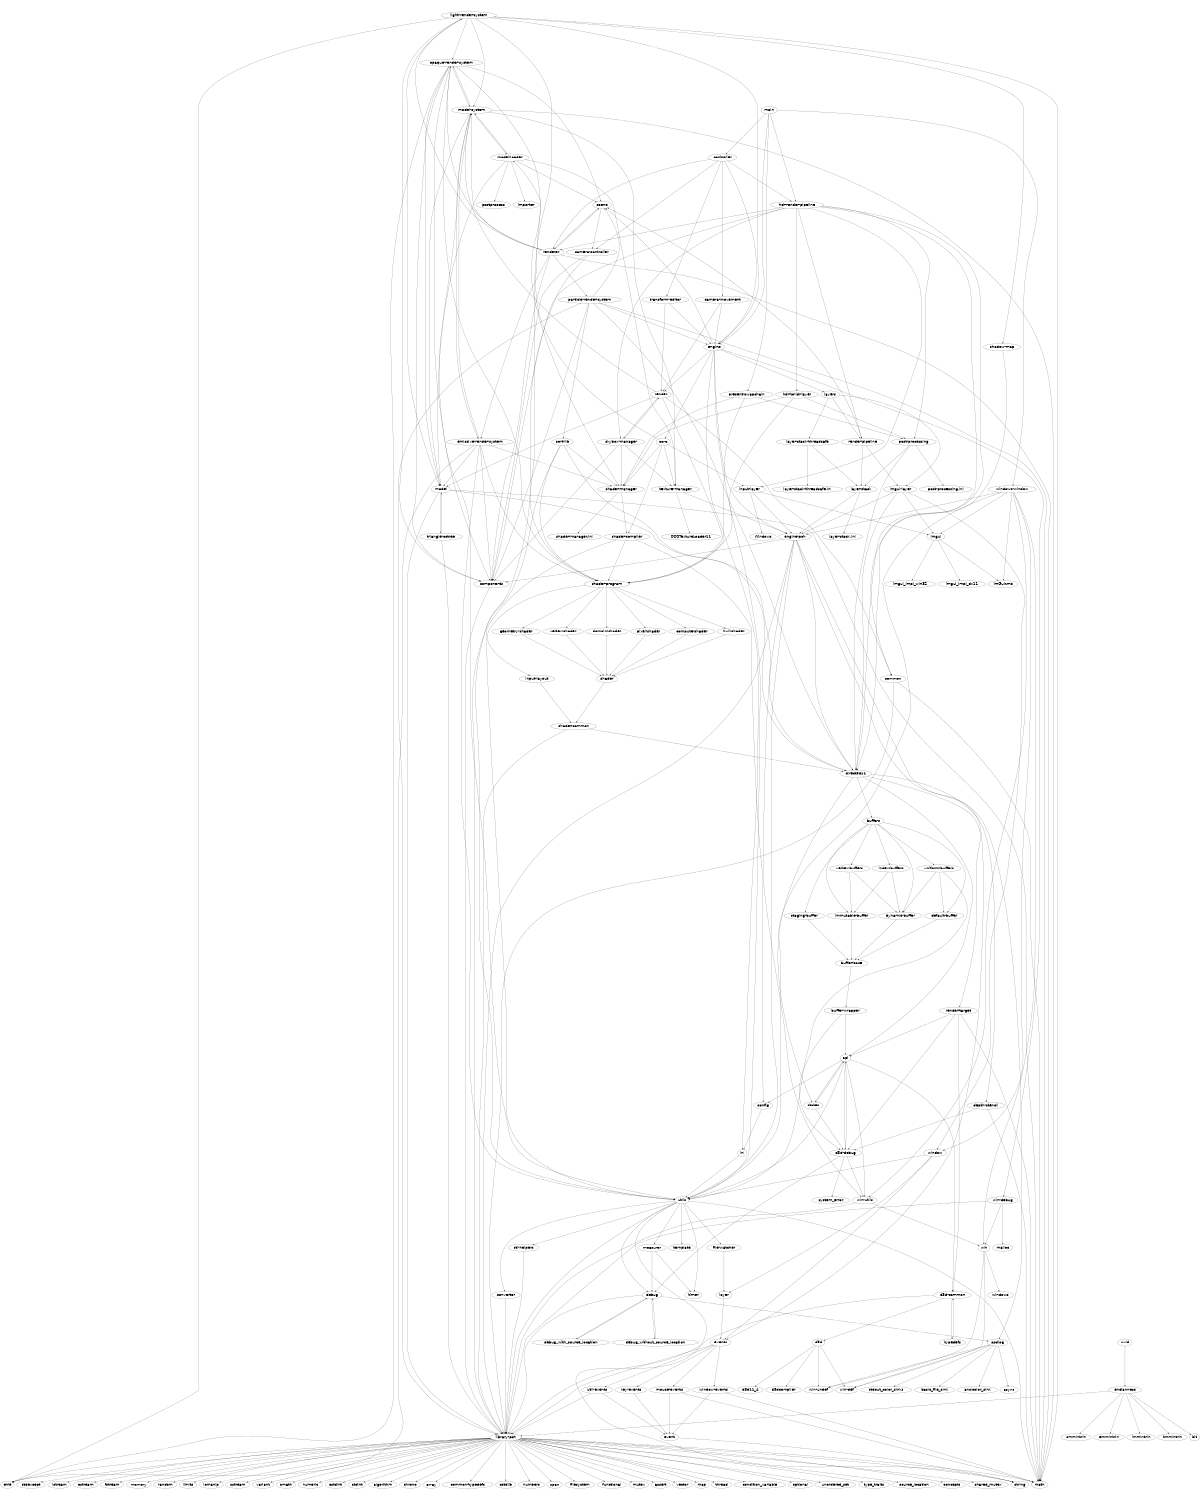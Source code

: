 digraph "source tree" {
    overlap=scale;
    size="8,10";
    ratio="fill";
    fontsize="32";
    fontname="Helvetica";
	node [fontsize="32", fontname="Helvetica"]
	clusterrank="local";
	"immutable-buffer" -> "buffer-base"
	"library-pch" -> "condition_variable"
	"skybox-manager" -> "shader-manager"
	"uniform-buffers" -> "default-buffer"
	"present-swapchain" -> "post-processing"
	"shader-compiler" -> "win-utils"
	"engine-pch" -> "direct3d11"
	"direct3d11" -> "api"
	"library-pch" -> "optional"
	"render-pipeline" -> "layer-stack"
	"opaque-render-system" -> "utils"
	"shader-program" -> "pixel-shader"
	"light-render-system" -> "components"
	"library-pch" -> "unordered_set"
	"model" -> "library-pch"
	"model-loader" -> "texture-manager"
	"library-pch" -> "type_traits"
	"utils" -> "timer"
	"windows-window" -> "utils"
	"shader-common" -> "direct3d11"
	"renderer" -> "emissive-render-system"
	"spdlog" -> "async"
	"emissive-render-system" -> "components"
	"api" -> "win-utils"
	"shader-manager" -> "shader-compiler"
	"camera-movement" -> "render"
	"core" -> "input-layer"
	"window" -> "events"
	"model-system" -> "model-loader"
	"layer" -> "events"
	"emissive-render-system" -> "model-system"
	"windows-window" -> "win"
	"endianness" -> "library-pch"
	"hdr-render-pipeline" -> "renderer"
	"engine" -> "win-debug"
	"hdr-render-pipeline" -> "input-layer"
	"library-pch" -> "source_location"
	"windows-window" -> "imgui"
	"key-events" -> "event"
	"model-loader" -> "scene"
	"library-pch" -> "concepts"
	"library-pch" -> "shared_mutex"
	"library-pch" -> "stdexcept"
	"hdr-render-pipeline" -> "skybox-manager"
	"library-pch" -> "istream"
	"shadow-map" -> "direct3d11"
	"post-processing" -> "direct3d11"
	"model-system" -> "emissive-render-system"
	"light-render-system" -> "opaque-render-system"
	"transform-editor" -> "render"
	"camera-movement" -> "engine"
	"shader-manager" -> "shader-manager.inl"
	"library-pch" -> "ostream"
	"controller" -> "hdr-render-pipeline"
	"utils" -> "measurer"
	"utils" -> "string"
	"core" -> "shader-compiler"
	"compute-shader" -> "shader"
	"light-render-system" -> "model-system"
	"light-render-system" -> "engine"
	"model" -> "direct3d11"
	"mouse-events" -> "event"
	"renderer" -> "opaque-render-system"
	"engine" -> "core"
	"opaque-render-system" -> "scene"
	"debug" -> "debug_without_source_location"
	"endianness" -> "bit"
	"d3d" -> "d3dcompiler"
	"hdr-to-ldr-layer" -> "post-processing"
	"shader-compiler" -> "shader-program"
	"render-target" -> "d3d-common"
	"input-layer" -> "engine-pch"
	"main" -> "engine"
	"states" -> "api"
	"skybox-manager" -> "render"
	"model" -> "math"
	"utils" -> "debug"
	"d3d" -> "d3d11_4"
	"config" -> "ini"
	"win-debug" -> "win"
	"imgui" -> "imgui_impl_win32"
	"hull-shader" -> "shader"
	"present-swapchain" -> "shader-program"
	"win" -> "win-def"
	"scene" -> "renderer"
	"buffers" -> "uniform-buffers"
	"uniform-buffers" -> "dynamic-buffer"
	"shader-program" -> "geometry-shader"
	"controller" -> "camera-movement"
	"debug" -> "library-pch"
	"utils" -> "math"
	"d3d-debug" -> "api"
	"sort-lib" -> "direct3d11"
	"hdr-render-pipeline" -> "components"
	"index-buffers" -> "immutable-buffer"
	"engine-pch" -> "utils"
	"light-render-system" -> "shader-program"
	"opaque-render-system" -> "shader-manager"
	"layers" -> "render-pipeline"
	"debug_with_source_location" -> "debug"
	"layer-stack" -> "engine-pch"
	"endianness" -> "smmintrin"
	"dynamic-buffer" -> "buffer-base"
	"common" -> "library-pch"
	"windows-window" -> "engine-pch"
	"d3d-debug" -> "debug"
	"model-system" -> "components"
	"light-render-system" -> "shadow-map"
	"render" -> "shader-program"
	"library-pch" -> "fstream"
	"texture-manager" -> "DDSTextureLoader11"
	"library-pch" -> "memory"
	"win-utils" -> "library-pch"
	"library-pch" -> "random"
	"light-render-system" -> "math"
	"depth-stencil" -> "math"
	"engine-pch" -> "library-pch"
	"default-buffer" -> "buffer-base"
	"camera-controller" -> "utils"
	"debug" -> "debug_with_source_location"
	"main" -> "hdr-render-pipeline"
	"layers" -> "layer-stack-threadsafe"
	"spdlog" -> "stdout_color_sinks"
	"post-processing" -> "layer-stack"
	"core" -> "model-loader"
	"imgui-layer" -> "window"
	"engine" -> "layers"
	"converter" -> "library-pch"
	"direct3d11" -> "states"
	"render-target" -> "api"
	"windows-window" -> "window"
	"d3d-common" -> "library-pch"
	"model-loader" -> "Importer"
	"shader-program" -> "vertex-shader"
	"controller" -> "camera-controller"
	"input-layout" -> "shader-common"
	"library-pch" -> "limits"
	"sort-lib" -> "shader-program"
	"window-events" -> "math"
	"file-watcher" -> "layer"
	"hdr-render-pipeline" -> "common"
	"model-system" -> "texture-manager"
	"emissive-render-system" -> "shader-manager"
	"utils" -> "converter"
	"staging-buffer" -> "buffer-base"
	"library-pch" -> "iomanip"
	"d3d" -> "win-undef"
	"model-loader" -> "model"
	"model-system" -> "opaque-render-system"
	"uniform-buffers" -> "utils"
	"library-pch" -> "sstream"
	"input-layer" -> "imgui"
	"engine" -> "ini"
	"renderer" -> "scene"
	"win" -> "windows"
	"direct3d11" -> "depth-stencil"
	"render" -> "model"
	"engine" -> "scene"
	"buffers" -> "default-buffer"
	"common" -> "math"
	"controller" -> "transform-editor"
	"win-debug" -> "library-pch"
	"shader-program" -> "compute-shader"
	"triangle-octree" -> "model"
	"engine-pch" -> "events"
	"index-buffers" -> "dynamic-buffer"
	"api" -> "d3d-debug"
	"imgui-layer" -> "engine-pch"
	"endianness" -> "emmintrin"
	"controller" -> "engine"
	"library-pch" -> "variant"
	"components" -> "library-pch"
	"library-pch" -> "cmath"
	"spdlog" -> "basic_file_sink"
	"library-pch" -> "numeric"
	"renderer" -> "model-system"
	"sort-lib" -> "library-pch"
	"render-pipeline" -> "imgui-layer"
	"mouse-events" -> "math"
	"render-target" -> "math"
	"renderer" -> "light-render-system"
	"windows-window" -> "win-utils"
	"hdr-render-pipeline" -> "direct3d11"
	"window" -> "layer"
	"events" -> "mouse-events"
	"states" -> "d3d-debug"
	"particle-render-system" -> "sort-lib"
	"d3d-common" -> "typedefs"
	"window" -> "utils"
	"shader-program" -> "domain-shader"
	"measurer" -> "timer"
	"window-events" -> "event"
	"library-pch" -> "math"
	"particle-render-system" -> "engine"
	"layers" -> "imgui-layer"
	"util-events" -> "library-pch"
	"model-loader" -> "model-system"
	"direct3d11" -> "buffers"
	"events" -> "window-events"
	"spdlog" -> "win-undef"
	"utils" -> "library-pch"
	"main" -> "present-swapchain"
	"api" -> "states"
	"depth-stencil" -> "d3d-debug"
	"shader-compiler" -> "utils"
	"buffers" -> "staging-buffer"
	"layer-stack-threadsafe" -> "layer-stack-threadsafe.inl"
	"shader" -> "shader-common"
	"library-pch" -> "cstdint"
	"events" -> "key-events"
	"shader-program" -> "hull-shader"
	"events" -> "util-events"
	"render" -> "skybox-manager"
	"render" -> "common"
	"library-pch" -> "stdint"
	"d3d-debug" -> "win-utils"
	"particle-render-system" -> "math"
	"sort-lib" -> "shader-manager"
	"buffer-base" -> "buffer-wrapper"
	"opaque-render-system" -> "components"
	"hdr-render-pipeline" -> "render-pipeline"
	"win-utils" -> "win"
	"opaque-render-system" -> "shader-program"
	"particle-render-system" -> "direct3d11"
	"api" -> "d3d-common"
	"d3d-common" -> "d3d"
	"imgui-layer" -> "imgui"
	"hdr-to-ldr-layer" -> "shader-manager"
	"library-pch" -> "algorithm"
	"vertex-buffers" -> "immutable-buffer"
	"opaque-render-system" -> "model"
	"render" -> "model-system"
	"light-render-system" -> "entt"
	"emissive-render-system" -> "model"
	"buffer-wrapper" -> "d3d-debug"
	"vertex-shader" -> "shader"
	"imgui" -> "ImGuizmo"
	"measurer" -> "debug"
	"shader-common" -> "library-pch"
	"camera-controller" -> "components"
	"library-pch" -> "chrono"
	"emissive-render-system" -> "entt"
	"stl-helpers" -> "library-pch"
	"api" -> "utils"
	"api" -> "config"
	"engine-pch" -> "components"
	"post-processing" -> "post-processing.inl"
	"emissive-render-system" -> "shader-program"
	"utils" -> "template"
	"particle-render-system" -> "components"
	"engine" -> "utils"
	"core" -> "shader-manager"
	"geometry-shader" -> "shader"
	"domain-shader" -> "shader"
	"library-pch" -> "array"
	"model" -> "triangle-octree"
	"library-pch" -> "common-typedefs"
	"debug" -> "spdlog"
	"library-pch" -> "string"
	"model-system" -> "model"
	"library-pch" -> "cstdlib"
	"render-pipeline" -> "scene"
	"hdr-render-pipeline" -> "hdr-to-ldr-layer"
	"engine" -> "render"
	"win-debug" -> "malloc"
	"core" -> "texture-manager"
	"buffer-wrapper" -> "api"
	"particle-render-system" -> "library-pch"
	"spdlog" -> "win-def"
	"engine-pch" -> "config"
	"renderer" -> "math"
	"renderer" -> "components"
	"emissive-render-system" -> "utils"
	"library-pch" -> "numbers"
	"scene" -> "camera-controller"
	"transform-editor" -> "engine"
	"util-events" -> "event"
	"library-pch" -> "span"
	"endianness" -> "immintrin"
	"event" -> "string"
	"win" -> "win-undef"
	"vertex-buffers" -> "dynamic-buffer"
	"buffers" -> "dynamic-buffer"
	"events" -> "library-pch"
	"engine-pch" -> "spdlog"
	"hdr-render-pipeline" -> "post-processing"
	"typedefs" -> "d3d-common"
	"library-pch" -> "filesystem"
	"buffers" -> "index-buffers"
	"windows-window" -> "ImGuizmo"
	"pixel-shader" -> "shader"
	"imgui" -> "imgui_impl_dx11"
	"layer-stack-threadsafe" -> "layer-stack"
	"opaque-render-system" -> "entt"
	"main" -> "controller"
	"skybox-manager" -> "components"
	"light-render-system" -> "model"
	"library-pch" -> "functional"
	"library-pch" -> "mutex"
	"utils" -> "file-watcher"
	"library-pch" -> "assert"
	"main" -> "windows-window"
	"hdr-to-ldr-layer" -> "shader-program"
	"direct3d11" -> "render-target"
	"model-loader" -> "postprocess"
	"d3d" -> "win-def"
	"ini" -> "utils"
	"utils" -> "stl-helpers"
	"model-system" -> "math"
	"shader-program" -> "input-layout"
	"endianness" -> "tmmintrin"
	"spdlog" -> "ansicolor_sink"
	"d3d-debug" -> "system_error"
	"input-layer" -> "Windows"
	"library-pch" -> "vector"
	"library-pch" -> "entt"
	"library-pch" -> "map"
	"layer-stack" -> "layer-stack.inl"
	"library-pch" -> "thread"
	"renderer" -> "particle-render-system"
	"debug_without_source_location" -> "debug"
	"imgui-layer" -> "direct3d11"
	"opaque-render-system" -> "model-system"
	"buffers" -> "immutable-buffer"
	"uuid" -> "endianness"
	"engine" -> "engine-pch"
	"present-swapchain" -> "shader-manager"
	"particle-render-system" -> "scene"
	"controller" -> "renderer"
	"render-target" -> "d3d-debug"
	"triangle-octree" -> "library-pch"
	"skybox-manager" -> "texture-manager"
	"buffers" -> "vertex-buffers"
	"texture-manager" -> "engine-pch"
}
